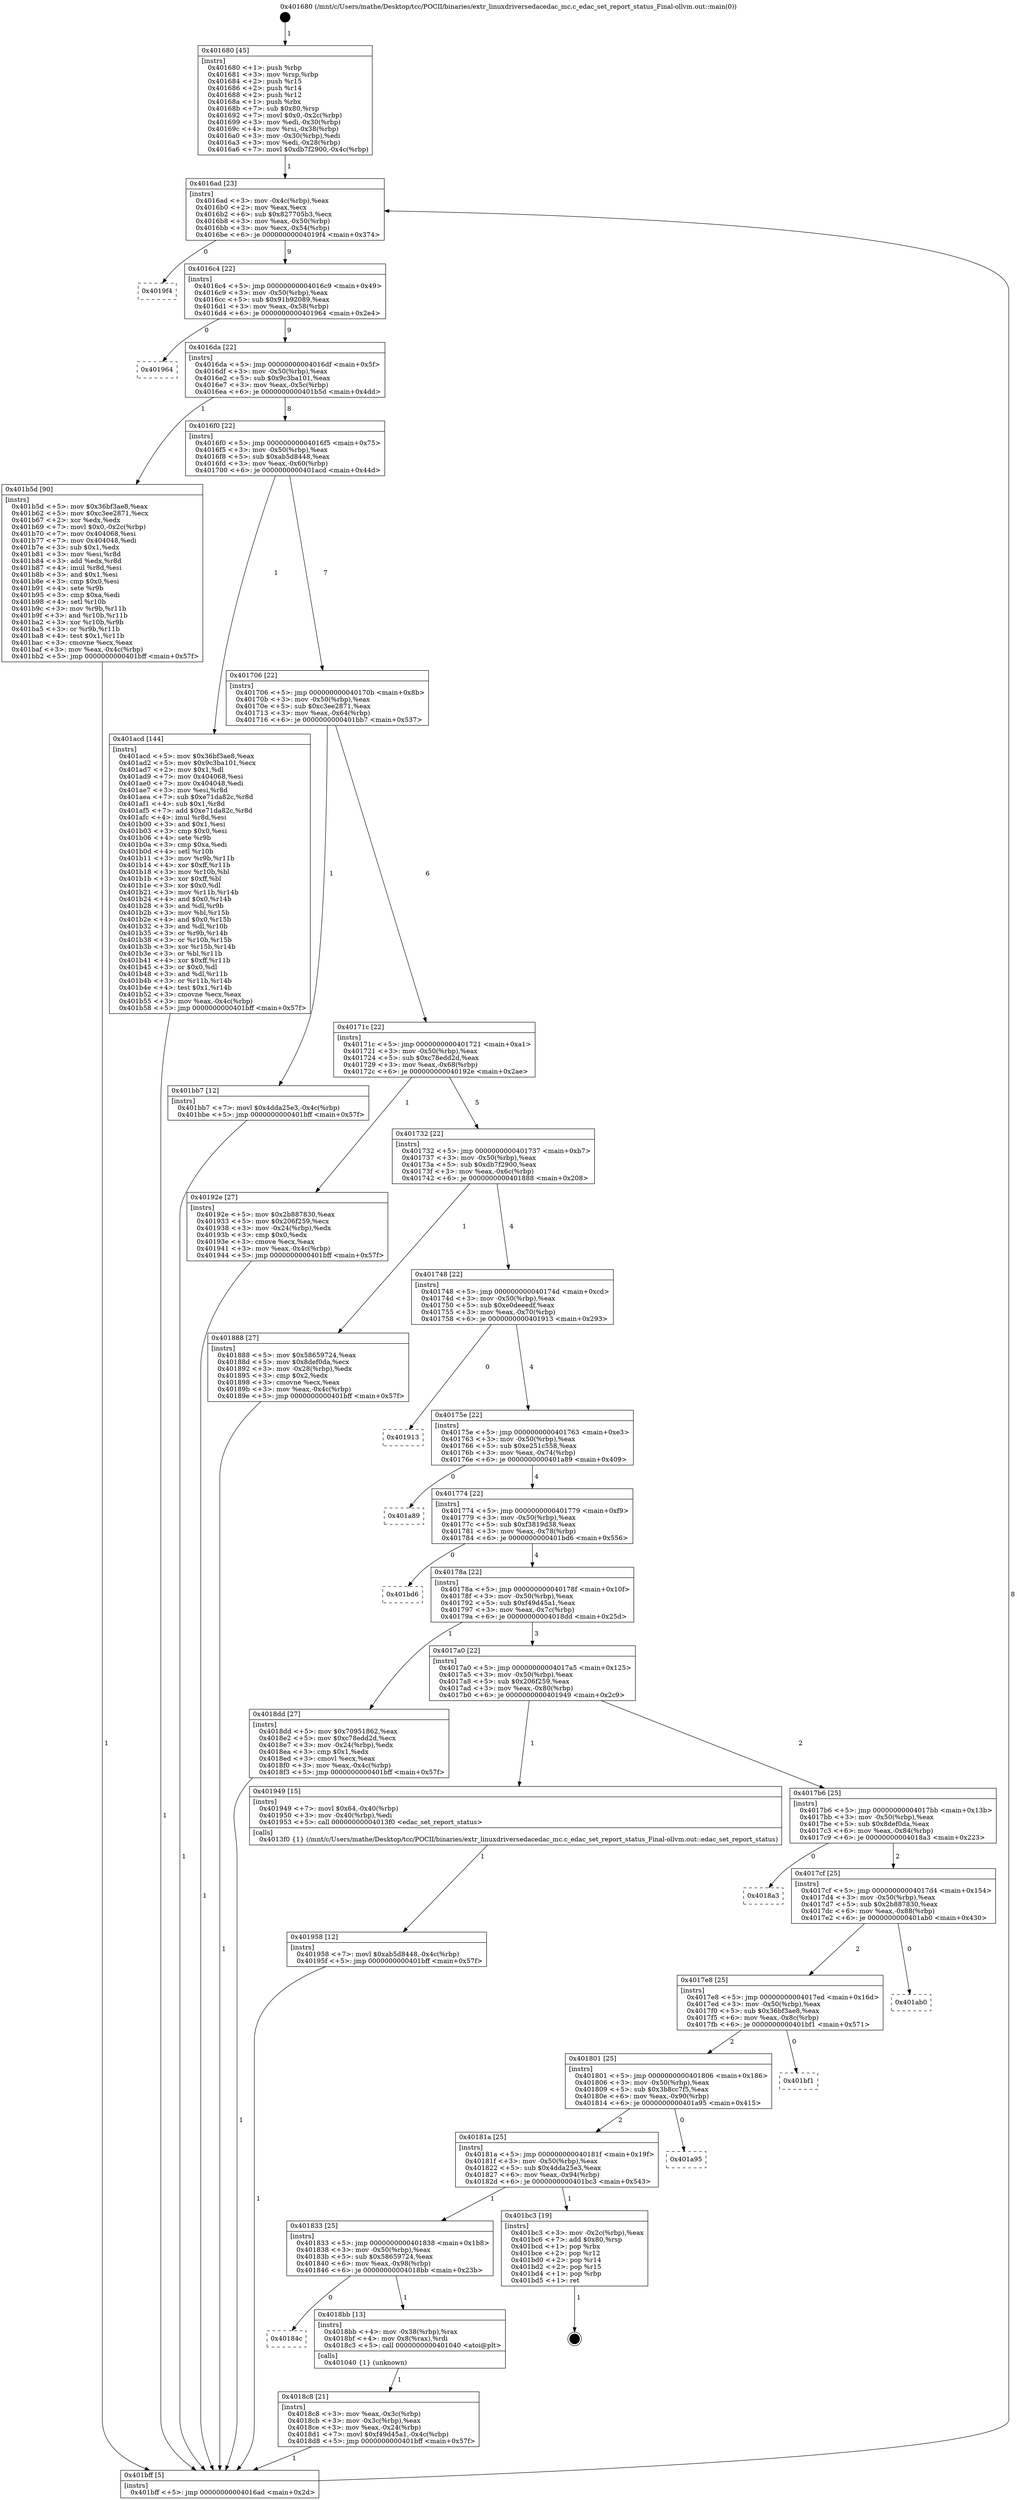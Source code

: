 digraph "0x401680" {
  label = "0x401680 (/mnt/c/Users/mathe/Desktop/tcc/POCII/binaries/extr_linuxdriversedacedac_mc.c_edac_set_report_status_Final-ollvm.out::main(0))"
  labelloc = "t"
  node[shape=record]

  Entry [label="",width=0.3,height=0.3,shape=circle,fillcolor=black,style=filled]
  "0x4016ad" [label="{
     0x4016ad [23]\l
     | [instrs]\l
     &nbsp;&nbsp;0x4016ad \<+3\>: mov -0x4c(%rbp),%eax\l
     &nbsp;&nbsp;0x4016b0 \<+2\>: mov %eax,%ecx\l
     &nbsp;&nbsp;0x4016b2 \<+6\>: sub $0x827705b3,%ecx\l
     &nbsp;&nbsp;0x4016b8 \<+3\>: mov %eax,-0x50(%rbp)\l
     &nbsp;&nbsp;0x4016bb \<+3\>: mov %ecx,-0x54(%rbp)\l
     &nbsp;&nbsp;0x4016be \<+6\>: je 00000000004019f4 \<main+0x374\>\l
  }"]
  "0x4019f4" [label="{
     0x4019f4\l
  }", style=dashed]
  "0x4016c4" [label="{
     0x4016c4 [22]\l
     | [instrs]\l
     &nbsp;&nbsp;0x4016c4 \<+5\>: jmp 00000000004016c9 \<main+0x49\>\l
     &nbsp;&nbsp;0x4016c9 \<+3\>: mov -0x50(%rbp),%eax\l
     &nbsp;&nbsp;0x4016cc \<+5\>: sub $0x91b92089,%eax\l
     &nbsp;&nbsp;0x4016d1 \<+3\>: mov %eax,-0x58(%rbp)\l
     &nbsp;&nbsp;0x4016d4 \<+6\>: je 0000000000401964 \<main+0x2e4\>\l
  }"]
  Exit [label="",width=0.3,height=0.3,shape=circle,fillcolor=black,style=filled,peripheries=2]
  "0x401964" [label="{
     0x401964\l
  }", style=dashed]
  "0x4016da" [label="{
     0x4016da [22]\l
     | [instrs]\l
     &nbsp;&nbsp;0x4016da \<+5\>: jmp 00000000004016df \<main+0x5f\>\l
     &nbsp;&nbsp;0x4016df \<+3\>: mov -0x50(%rbp),%eax\l
     &nbsp;&nbsp;0x4016e2 \<+5\>: sub $0x9c3ba101,%eax\l
     &nbsp;&nbsp;0x4016e7 \<+3\>: mov %eax,-0x5c(%rbp)\l
     &nbsp;&nbsp;0x4016ea \<+6\>: je 0000000000401b5d \<main+0x4dd\>\l
  }"]
  "0x401958" [label="{
     0x401958 [12]\l
     | [instrs]\l
     &nbsp;&nbsp;0x401958 \<+7\>: movl $0xab5d8448,-0x4c(%rbp)\l
     &nbsp;&nbsp;0x40195f \<+5\>: jmp 0000000000401bff \<main+0x57f\>\l
  }"]
  "0x401b5d" [label="{
     0x401b5d [90]\l
     | [instrs]\l
     &nbsp;&nbsp;0x401b5d \<+5\>: mov $0x36bf3ae8,%eax\l
     &nbsp;&nbsp;0x401b62 \<+5\>: mov $0xc3ee2871,%ecx\l
     &nbsp;&nbsp;0x401b67 \<+2\>: xor %edx,%edx\l
     &nbsp;&nbsp;0x401b69 \<+7\>: movl $0x0,-0x2c(%rbp)\l
     &nbsp;&nbsp;0x401b70 \<+7\>: mov 0x404068,%esi\l
     &nbsp;&nbsp;0x401b77 \<+7\>: mov 0x404048,%edi\l
     &nbsp;&nbsp;0x401b7e \<+3\>: sub $0x1,%edx\l
     &nbsp;&nbsp;0x401b81 \<+3\>: mov %esi,%r8d\l
     &nbsp;&nbsp;0x401b84 \<+3\>: add %edx,%r8d\l
     &nbsp;&nbsp;0x401b87 \<+4\>: imul %r8d,%esi\l
     &nbsp;&nbsp;0x401b8b \<+3\>: and $0x1,%esi\l
     &nbsp;&nbsp;0x401b8e \<+3\>: cmp $0x0,%esi\l
     &nbsp;&nbsp;0x401b91 \<+4\>: sete %r9b\l
     &nbsp;&nbsp;0x401b95 \<+3\>: cmp $0xa,%edi\l
     &nbsp;&nbsp;0x401b98 \<+4\>: setl %r10b\l
     &nbsp;&nbsp;0x401b9c \<+3\>: mov %r9b,%r11b\l
     &nbsp;&nbsp;0x401b9f \<+3\>: and %r10b,%r11b\l
     &nbsp;&nbsp;0x401ba2 \<+3\>: xor %r10b,%r9b\l
     &nbsp;&nbsp;0x401ba5 \<+3\>: or %r9b,%r11b\l
     &nbsp;&nbsp;0x401ba8 \<+4\>: test $0x1,%r11b\l
     &nbsp;&nbsp;0x401bac \<+3\>: cmovne %ecx,%eax\l
     &nbsp;&nbsp;0x401baf \<+3\>: mov %eax,-0x4c(%rbp)\l
     &nbsp;&nbsp;0x401bb2 \<+5\>: jmp 0000000000401bff \<main+0x57f\>\l
  }"]
  "0x4016f0" [label="{
     0x4016f0 [22]\l
     | [instrs]\l
     &nbsp;&nbsp;0x4016f0 \<+5\>: jmp 00000000004016f5 \<main+0x75\>\l
     &nbsp;&nbsp;0x4016f5 \<+3\>: mov -0x50(%rbp),%eax\l
     &nbsp;&nbsp;0x4016f8 \<+5\>: sub $0xab5d8448,%eax\l
     &nbsp;&nbsp;0x4016fd \<+3\>: mov %eax,-0x60(%rbp)\l
     &nbsp;&nbsp;0x401700 \<+6\>: je 0000000000401acd \<main+0x44d\>\l
  }"]
  "0x4018c8" [label="{
     0x4018c8 [21]\l
     | [instrs]\l
     &nbsp;&nbsp;0x4018c8 \<+3\>: mov %eax,-0x3c(%rbp)\l
     &nbsp;&nbsp;0x4018cb \<+3\>: mov -0x3c(%rbp),%eax\l
     &nbsp;&nbsp;0x4018ce \<+3\>: mov %eax,-0x24(%rbp)\l
     &nbsp;&nbsp;0x4018d1 \<+7\>: movl $0xf49d45a1,-0x4c(%rbp)\l
     &nbsp;&nbsp;0x4018d8 \<+5\>: jmp 0000000000401bff \<main+0x57f\>\l
  }"]
  "0x401acd" [label="{
     0x401acd [144]\l
     | [instrs]\l
     &nbsp;&nbsp;0x401acd \<+5\>: mov $0x36bf3ae8,%eax\l
     &nbsp;&nbsp;0x401ad2 \<+5\>: mov $0x9c3ba101,%ecx\l
     &nbsp;&nbsp;0x401ad7 \<+2\>: mov $0x1,%dl\l
     &nbsp;&nbsp;0x401ad9 \<+7\>: mov 0x404068,%esi\l
     &nbsp;&nbsp;0x401ae0 \<+7\>: mov 0x404048,%edi\l
     &nbsp;&nbsp;0x401ae7 \<+3\>: mov %esi,%r8d\l
     &nbsp;&nbsp;0x401aea \<+7\>: sub $0xe71da82c,%r8d\l
     &nbsp;&nbsp;0x401af1 \<+4\>: sub $0x1,%r8d\l
     &nbsp;&nbsp;0x401af5 \<+7\>: add $0xe71da82c,%r8d\l
     &nbsp;&nbsp;0x401afc \<+4\>: imul %r8d,%esi\l
     &nbsp;&nbsp;0x401b00 \<+3\>: and $0x1,%esi\l
     &nbsp;&nbsp;0x401b03 \<+3\>: cmp $0x0,%esi\l
     &nbsp;&nbsp;0x401b06 \<+4\>: sete %r9b\l
     &nbsp;&nbsp;0x401b0a \<+3\>: cmp $0xa,%edi\l
     &nbsp;&nbsp;0x401b0d \<+4\>: setl %r10b\l
     &nbsp;&nbsp;0x401b11 \<+3\>: mov %r9b,%r11b\l
     &nbsp;&nbsp;0x401b14 \<+4\>: xor $0xff,%r11b\l
     &nbsp;&nbsp;0x401b18 \<+3\>: mov %r10b,%bl\l
     &nbsp;&nbsp;0x401b1b \<+3\>: xor $0xff,%bl\l
     &nbsp;&nbsp;0x401b1e \<+3\>: xor $0x0,%dl\l
     &nbsp;&nbsp;0x401b21 \<+3\>: mov %r11b,%r14b\l
     &nbsp;&nbsp;0x401b24 \<+4\>: and $0x0,%r14b\l
     &nbsp;&nbsp;0x401b28 \<+3\>: and %dl,%r9b\l
     &nbsp;&nbsp;0x401b2b \<+3\>: mov %bl,%r15b\l
     &nbsp;&nbsp;0x401b2e \<+4\>: and $0x0,%r15b\l
     &nbsp;&nbsp;0x401b32 \<+3\>: and %dl,%r10b\l
     &nbsp;&nbsp;0x401b35 \<+3\>: or %r9b,%r14b\l
     &nbsp;&nbsp;0x401b38 \<+3\>: or %r10b,%r15b\l
     &nbsp;&nbsp;0x401b3b \<+3\>: xor %r15b,%r14b\l
     &nbsp;&nbsp;0x401b3e \<+3\>: or %bl,%r11b\l
     &nbsp;&nbsp;0x401b41 \<+4\>: xor $0xff,%r11b\l
     &nbsp;&nbsp;0x401b45 \<+3\>: or $0x0,%dl\l
     &nbsp;&nbsp;0x401b48 \<+3\>: and %dl,%r11b\l
     &nbsp;&nbsp;0x401b4b \<+3\>: or %r11b,%r14b\l
     &nbsp;&nbsp;0x401b4e \<+4\>: test $0x1,%r14b\l
     &nbsp;&nbsp;0x401b52 \<+3\>: cmovne %ecx,%eax\l
     &nbsp;&nbsp;0x401b55 \<+3\>: mov %eax,-0x4c(%rbp)\l
     &nbsp;&nbsp;0x401b58 \<+5\>: jmp 0000000000401bff \<main+0x57f\>\l
  }"]
  "0x401706" [label="{
     0x401706 [22]\l
     | [instrs]\l
     &nbsp;&nbsp;0x401706 \<+5\>: jmp 000000000040170b \<main+0x8b\>\l
     &nbsp;&nbsp;0x40170b \<+3\>: mov -0x50(%rbp),%eax\l
     &nbsp;&nbsp;0x40170e \<+5\>: sub $0xc3ee2871,%eax\l
     &nbsp;&nbsp;0x401713 \<+3\>: mov %eax,-0x64(%rbp)\l
     &nbsp;&nbsp;0x401716 \<+6\>: je 0000000000401bb7 \<main+0x537\>\l
  }"]
  "0x40184c" [label="{
     0x40184c\l
  }", style=dashed]
  "0x401bb7" [label="{
     0x401bb7 [12]\l
     | [instrs]\l
     &nbsp;&nbsp;0x401bb7 \<+7\>: movl $0x4dda25e3,-0x4c(%rbp)\l
     &nbsp;&nbsp;0x401bbe \<+5\>: jmp 0000000000401bff \<main+0x57f\>\l
  }"]
  "0x40171c" [label="{
     0x40171c [22]\l
     | [instrs]\l
     &nbsp;&nbsp;0x40171c \<+5\>: jmp 0000000000401721 \<main+0xa1\>\l
     &nbsp;&nbsp;0x401721 \<+3\>: mov -0x50(%rbp),%eax\l
     &nbsp;&nbsp;0x401724 \<+5\>: sub $0xc78edd2d,%eax\l
     &nbsp;&nbsp;0x401729 \<+3\>: mov %eax,-0x68(%rbp)\l
     &nbsp;&nbsp;0x40172c \<+6\>: je 000000000040192e \<main+0x2ae\>\l
  }"]
  "0x4018bb" [label="{
     0x4018bb [13]\l
     | [instrs]\l
     &nbsp;&nbsp;0x4018bb \<+4\>: mov -0x38(%rbp),%rax\l
     &nbsp;&nbsp;0x4018bf \<+4\>: mov 0x8(%rax),%rdi\l
     &nbsp;&nbsp;0x4018c3 \<+5\>: call 0000000000401040 \<atoi@plt\>\l
     | [calls]\l
     &nbsp;&nbsp;0x401040 \{1\} (unknown)\l
  }"]
  "0x40192e" [label="{
     0x40192e [27]\l
     | [instrs]\l
     &nbsp;&nbsp;0x40192e \<+5\>: mov $0x2b887830,%eax\l
     &nbsp;&nbsp;0x401933 \<+5\>: mov $0x206f259,%ecx\l
     &nbsp;&nbsp;0x401938 \<+3\>: mov -0x24(%rbp),%edx\l
     &nbsp;&nbsp;0x40193b \<+3\>: cmp $0x0,%edx\l
     &nbsp;&nbsp;0x40193e \<+3\>: cmove %ecx,%eax\l
     &nbsp;&nbsp;0x401941 \<+3\>: mov %eax,-0x4c(%rbp)\l
     &nbsp;&nbsp;0x401944 \<+5\>: jmp 0000000000401bff \<main+0x57f\>\l
  }"]
  "0x401732" [label="{
     0x401732 [22]\l
     | [instrs]\l
     &nbsp;&nbsp;0x401732 \<+5\>: jmp 0000000000401737 \<main+0xb7\>\l
     &nbsp;&nbsp;0x401737 \<+3\>: mov -0x50(%rbp),%eax\l
     &nbsp;&nbsp;0x40173a \<+5\>: sub $0xdb7f2900,%eax\l
     &nbsp;&nbsp;0x40173f \<+3\>: mov %eax,-0x6c(%rbp)\l
     &nbsp;&nbsp;0x401742 \<+6\>: je 0000000000401888 \<main+0x208\>\l
  }"]
  "0x401833" [label="{
     0x401833 [25]\l
     | [instrs]\l
     &nbsp;&nbsp;0x401833 \<+5\>: jmp 0000000000401838 \<main+0x1b8\>\l
     &nbsp;&nbsp;0x401838 \<+3\>: mov -0x50(%rbp),%eax\l
     &nbsp;&nbsp;0x40183b \<+5\>: sub $0x58659724,%eax\l
     &nbsp;&nbsp;0x401840 \<+6\>: mov %eax,-0x98(%rbp)\l
     &nbsp;&nbsp;0x401846 \<+6\>: je 00000000004018bb \<main+0x23b\>\l
  }"]
  "0x401888" [label="{
     0x401888 [27]\l
     | [instrs]\l
     &nbsp;&nbsp;0x401888 \<+5\>: mov $0x58659724,%eax\l
     &nbsp;&nbsp;0x40188d \<+5\>: mov $0x8def0da,%ecx\l
     &nbsp;&nbsp;0x401892 \<+3\>: mov -0x28(%rbp),%edx\l
     &nbsp;&nbsp;0x401895 \<+3\>: cmp $0x2,%edx\l
     &nbsp;&nbsp;0x401898 \<+3\>: cmovne %ecx,%eax\l
     &nbsp;&nbsp;0x40189b \<+3\>: mov %eax,-0x4c(%rbp)\l
     &nbsp;&nbsp;0x40189e \<+5\>: jmp 0000000000401bff \<main+0x57f\>\l
  }"]
  "0x401748" [label="{
     0x401748 [22]\l
     | [instrs]\l
     &nbsp;&nbsp;0x401748 \<+5\>: jmp 000000000040174d \<main+0xcd\>\l
     &nbsp;&nbsp;0x40174d \<+3\>: mov -0x50(%rbp),%eax\l
     &nbsp;&nbsp;0x401750 \<+5\>: sub $0xe0deeedf,%eax\l
     &nbsp;&nbsp;0x401755 \<+3\>: mov %eax,-0x70(%rbp)\l
     &nbsp;&nbsp;0x401758 \<+6\>: je 0000000000401913 \<main+0x293\>\l
  }"]
  "0x401bff" [label="{
     0x401bff [5]\l
     | [instrs]\l
     &nbsp;&nbsp;0x401bff \<+5\>: jmp 00000000004016ad \<main+0x2d\>\l
  }"]
  "0x401680" [label="{
     0x401680 [45]\l
     | [instrs]\l
     &nbsp;&nbsp;0x401680 \<+1\>: push %rbp\l
     &nbsp;&nbsp;0x401681 \<+3\>: mov %rsp,%rbp\l
     &nbsp;&nbsp;0x401684 \<+2\>: push %r15\l
     &nbsp;&nbsp;0x401686 \<+2\>: push %r14\l
     &nbsp;&nbsp;0x401688 \<+2\>: push %r12\l
     &nbsp;&nbsp;0x40168a \<+1\>: push %rbx\l
     &nbsp;&nbsp;0x40168b \<+7\>: sub $0x80,%rsp\l
     &nbsp;&nbsp;0x401692 \<+7\>: movl $0x0,-0x2c(%rbp)\l
     &nbsp;&nbsp;0x401699 \<+3\>: mov %edi,-0x30(%rbp)\l
     &nbsp;&nbsp;0x40169c \<+4\>: mov %rsi,-0x38(%rbp)\l
     &nbsp;&nbsp;0x4016a0 \<+3\>: mov -0x30(%rbp),%edi\l
     &nbsp;&nbsp;0x4016a3 \<+3\>: mov %edi,-0x28(%rbp)\l
     &nbsp;&nbsp;0x4016a6 \<+7\>: movl $0xdb7f2900,-0x4c(%rbp)\l
  }"]
  "0x401bc3" [label="{
     0x401bc3 [19]\l
     | [instrs]\l
     &nbsp;&nbsp;0x401bc3 \<+3\>: mov -0x2c(%rbp),%eax\l
     &nbsp;&nbsp;0x401bc6 \<+7\>: add $0x80,%rsp\l
     &nbsp;&nbsp;0x401bcd \<+1\>: pop %rbx\l
     &nbsp;&nbsp;0x401bce \<+2\>: pop %r12\l
     &nbsp;&nbsp;0x401bd0 \<+2\>: pop %r14\l
     &nbsp;&nbsp;0x401bd2 \<+2\>: pop %r15\l
     &nbsp;&nbsp;0x401bd4 \<+1\>: pop %rbp\l
     &nbsp;&nbsp;0x401bd5 \<+1\>: ret\l
  }"]
  "0x401913" [label="{
     0x401913\l
  }", style=dashed]
  "0x40175e" [label="{
     0x40175e [22]\l
     | [instrs]\l
     &nbsp;&nbsp;0x40175e \<+5\>: jmp 0000000000401763 \<main+0xe3\>\l
     &nbsp;&nbsp;0x401763 \<+3\>: mov -0x50(%rbp),%eax\l
     &nbsp;&nbsp;0x401766 \<+5\>: sub $0xe251c558,%eax\l
     &nbsp;&nbsp;0x40176b \<+3\>: mov %eax,-0x74(%rbp)\l
     &nbsp;&nbsp;0x40176e \<+6\>: je 0000000000401a89 \<main+0x409\>\l
  }"]
  "0x40181a" [label="{
     0x40181a [25]\l
     | [instrs]\l
     &nbsp;&nbsp;0x40181a \<+5\>: jmp 000000000040181f \<main+0x19f\>\l
     &nbsp;&nbsp;0x40181f \<+3\>: mov -0x50(%rbp),%eax\l
     &nbsp;&nbsp;0x401822 \<+5\>: sub $0x4dda25e3,%eax\l
     &nbsp;&nbsp;0x401827 \<+6\>: mov %eax,-0x94(%rbp)\l
     &nbsp;&nbsp;0x40182d \<+6\>: je 0000000000401bc3 \<main+0x543\>\l
  }"]
  "0x401a89" [label="{
     0x401a89\l
  }", style=dashed]
  "0x401774" [label="{
     0x401774 [22]\l
     | [instrs]\l
     &nbsp;&nbsp;0x401774 \<+5\>: jmp 0000000000401779 \<main+0xf9\>\l
     &nbsp;&nbsp;0x401779 \<+3\>: mov -0x50(%rbp),%eax\l
     &nbsp;&nbsp;0x40177c \<+5\>: sub $0xf3819d38,%eax\l
     &nbsp;&nbsp;0x401781 \<+3\>: mov %eax,-0x78(%rbp)\l
     &nbsp;&nbsp;0x401784 \<+6\>: je 0000000000401bd6 \<main+0x556\>\l
  }"]
  "0x401a95" [label="{
     0x401a95\l
  }", style=dashed]
  "0x401bd6" [label="{
     0x401bd6\l
  }", style=dashed]
  "0x40178a" [label="{
     0x40178a [22]\l
     | [instrs]\l
     &nbsp;&nbsp;0x40178a \<+5\>: jmp 000000000040178f \<main+0x10f\>\l
     &nbsp;&nbsp;0x40178f \<+3\>: mov -0x50(%rbp),%eax\l
     &nbsp;&nbsp;0x401792 \<+5\>: sub $0xf49d45a1,%eax\l
     &nbsp;&nbsp;0x401797 \<+3\>: mov %eax,-0x7c(%rbp)\l
     &nbsp;&nbsp;0x40179a \<+6\>: je 00000000004018dd \<main+0x25d\>\l
  }"]
  "0x401801" [label="{
     0x401801 [25]\l
     | [instrs]\l
     &nbsp;&nbsp;0x401801 \<+5\>: jmp 0000000000401806 \<main+0x186\>\l
     &nbsp;&nbsp;0x401806 \<+3\>: mov -0x50(%rbp),%eax\l
     &nbsp;&nbsp;0x401809 \<+5\>: sub $0x3b8cc7f5,%eax\l
     &nbsp;&nbsp;0x40180e \<+6\>: mov %eax,-0x90(%rbp)\l
     &nbsp;&nbsp;0x401814 \<+6\>: je 0000000000401a95 \<main+0x415\>\l
  }"]
  "0x4018dd" [label="{
     0x4018dd [27]\l
     | [instrs]\l
     &nbsp;&nbsp;0x4018dd \<+5\>: mov $0x70951862,%eax\l
     &nbsp;&nbsp;0x4018e2 \<+5\>: mov $0xc78edd2d,%ecx\l
     &nbsp;&nbsp;0x4018e7 \<+3\>: mov -0x24(%rbp),%edx\l
     &nbsp;&nbsp;0x4018ea \<+3\>: cmp $0x1,%edx\l
     &nbsp;&nbsp;0x4018ed \<+3\>: cmovl %ecx,%eax\l
     &nbsp;&nbsp;0x4018f0 \<+3\>: mov %eax,-0x4c(%rbp)\l
     &nbsp;&nbsp;0x4018f3 \<+5\>: jmp 0000000000401bff \<main+0x57f\>\l
  }"]
  "0x4017a0" [label="{
     0x4017a0 [22]\l
     | [instrs]\l
     &nbsp;&nbsp;0x4017a0 \<+5\>: jmp 00000000004017a5 \<main+0x125\>\l
     &nbsp;&nbsp;0x4017a5 \<+3\>: mov -0x50(%rbp),%eax\l
     &nbsp;&nbsp;0x4017a8 \<+5\>: sub $0x206f259,%eax\l
     &nbsp;&nbsp;0x4017ad \<+3\>: mov %eax,-0x80(%rbp)\l
     &nbsp;&nbsp;0x4017b0 \<+6\>: je 0000000000401949 \<main+0x2c9\>\l
  }"]
  "0x401bf1" [label="{
     0x401bf1\l
  }", style=dashed]
  "0x401949" [label="{
     0x401949 [15]\l
     | [instrs]\l
     &nbsp;&nbsp;0x401949 \<+7\>: movl $0x64,-0x40(%rbp)\l
     &nbsp;&nbsp;0x401950 \<+3\>: mov -0x40(%rbp),%edi\l
     &nbsp;&nbsp;0x401953 \<+5\>: call 00000000004013f0 \<edac_set_report_status\>\l
     | [calls]\l
     &nbsp;&nbsp;0x4013f0 \{1\} (/mnt/c/Users/mathe/Desktop/tcc/POCII/binaries/extr_linuxdriversedacedac_mc.c_edac_set_report_status_Final-ollvm.out::edac_set_report_status)\l
  }"]
  "0x4017b6" [label="{
     0x4017b6 [25]\l
     | [instrs]\l
     &nbsp;&nbsp;0x4017b6 \<+5\>: jmp 00000000004017bb \<main+0x13b\>\l
     &nbsp;&nbsp;0x4017bb \<+3\>: mov -0x50(%rbp),%eax\l
     &nbsp;&nbsp;0x4017be \<+5\>: sub $0x8def0da,%eax\l
     &nbsp;&nbsp;0x4017c3 \<+6\>: mov %eax,-0x84(%rbp)\l
     &nbsp;&nbsp;0x4017c9 \<+6\>: je 00000000004018a3 \<main+0x223\>\l
  }"]
  "0x4017e8" [label="{
     0x4017e8 [25]\l
     | [instrs]\l
     &nbsp;&nbsp;0x4017e8 \<+5\>: jmp 00000000004017ed \<main+0x16d\>\l
     &nbsp;&nbsp;0x4017ed \<+3\>: mov -0x50(%rbp),%eax\l
     &nbsp;&nbsp;0x4017f0 \<+5\>: sub $0x36bf3ae8,%eax\l
     &nbsp;&nbsp;0x4017f5 \<+6\>: mov %eax,-0x8c(%rbp)\l
     &nbsp;&nbsp;0x4017fb \<+6\>: je 0000000000401bf1 \<main+0x571\>\l
  }"]
  "0x4018a3" [label="{
     0x4018a3\l
  }", style=dashed]
  "0x4017cf" [label="{
     0x4017cf [25]\l
     | [instrs]\l
     &nbsp;&nbsp;0x4017cf \<+5\>: jmp 00000000004017d4 \<main+0x154\>\l
     &nbsp;&nbsp;0x4017d4 \<+3\>: mov -0x50(%rbp),%eax\l
     &nbsp;&nbsp;0x4017d7 \<+5\>: sub $0x2b887830,%eax\l
     &nbsp;&nbsp;0x4017dc \<+6\>: mov %eax,-0x88(%rbp)\l
     &nbsp;&nbsp;0x4017e2 \<+6\>: je 0000000000401ab0 \<main+0x430\>\l
  }"]
  "0x401ab0" [label="{
     0x401ab0\l
  }", style=dashed]
  Entry -> "0x401680" [label=" 1"]
  "0x4016ad" -> "0x4019f4" [label=" 0"]
  "0x4016ad" -> "0x4016c4" [label=" 9"]
  "0x401bc3" -> Exit [label=" 1"]
  "0x4016c4" -> "0x401964" [label=" 0"]
  "0x4016c4" -> "0x4016da" [label=" 9"]
  "0x401bb7" -> "0x401bff" [label=" 1"]
  "0x4016da" -> "0x401b5d" [label=" 1"]
  "0x4016da" -> "0x4016f0" [label=" 8"]
  "0x401b5d" -> "0x401bff" [label=" 1"]
  "0x4016f0" -> "0x401acd" [label=" 1"]
  "0x4016f0" -> "0x401706" [label=" 7"]
  "0x401acd" -> "0x401bff" [label=" 1"]
  "0x401706" -> "0x401bb7" [label=" 1"]
  "0x401706" -> "0x40171c" [label=" 6"]
  "0x401958" -> "0x401bff" [label=" 1"]
  "0x40171c" -> "0x40192e" [label=" 1"]
  "0x40171c" -> "0x401732" [label=" 5"]
  "0x401949" -> "0x401958" [label=" 1"]
  "0x401732" -> "0x401888" [label=" 1"]
  "0x401732" -> "0x401748" [label=" 4"]
  "0x401888" -> "0x401bff" [label=" 1"]
  "0x401680" -> "0x4016ad" [label=" 1"]
  "0x401bff" -> "0x4016ad" [label=" 8"]
  "0x4018dd" -> "0x401bff" [label=" 1"]
  "0x401748" -> "0x401913" [label=" 0"]
  "0x401748" -> "0x40175e" [label=" 4"]
  "0x4018c8" -> "0x401bff" [label=" 1"]
  "0x40175e" -> "0x401a89" [label=" 0"]
  "0x40175e" -> "0x401774" [label=" 4"]
  "0x401833" -> "0x40184c" [label=" 0"]
  "0x401774" -> "0x401bd6" [label=" 0"]
  "0x401774" -> "0x40178a" [label=" 4"]
  "0x401833" -> "0x4018bb" [label=" 1"]
  "0x40178a" -> "0x4018dd" [label=" 1"]
  "0x40178a" -> "0x4017a0" [label=" 3"]
  "0x40181a" -> "0x401833" [label=" 1"]
  "0x4017a0" -> "0x401949" [label=" 1"]
  "0x4017a0" -> "0x4017b6" [label=" 2"]
  "0x40181a" -> "0x401bc3" [label=" 1"]
  "0x4017b6" -> "0x4018a3" [label=" 0"]
  "0x4017b6" -> "0x4017cf" [label=" 2"]
  "0x401801" -> "0x40181a" [label=" 2"]
  "0x4017cf" -> "0x401ab0" [label=" 0"]
  "0x4017cf" -> "0x4017e8" [label=" 2"]
  "0x4018bb" -> "0x4018c8" [label=" 1"]
  "0x4017e8" -> "0x401bf1" [label=" 0"]
  "0x4017e8" -> "0x401801" [label=" 2"]
  "0x40192e" -> "0x401bff" [label=" 1"]
  "0x401801" -> "0x401a95" [label=" 0"]
}
